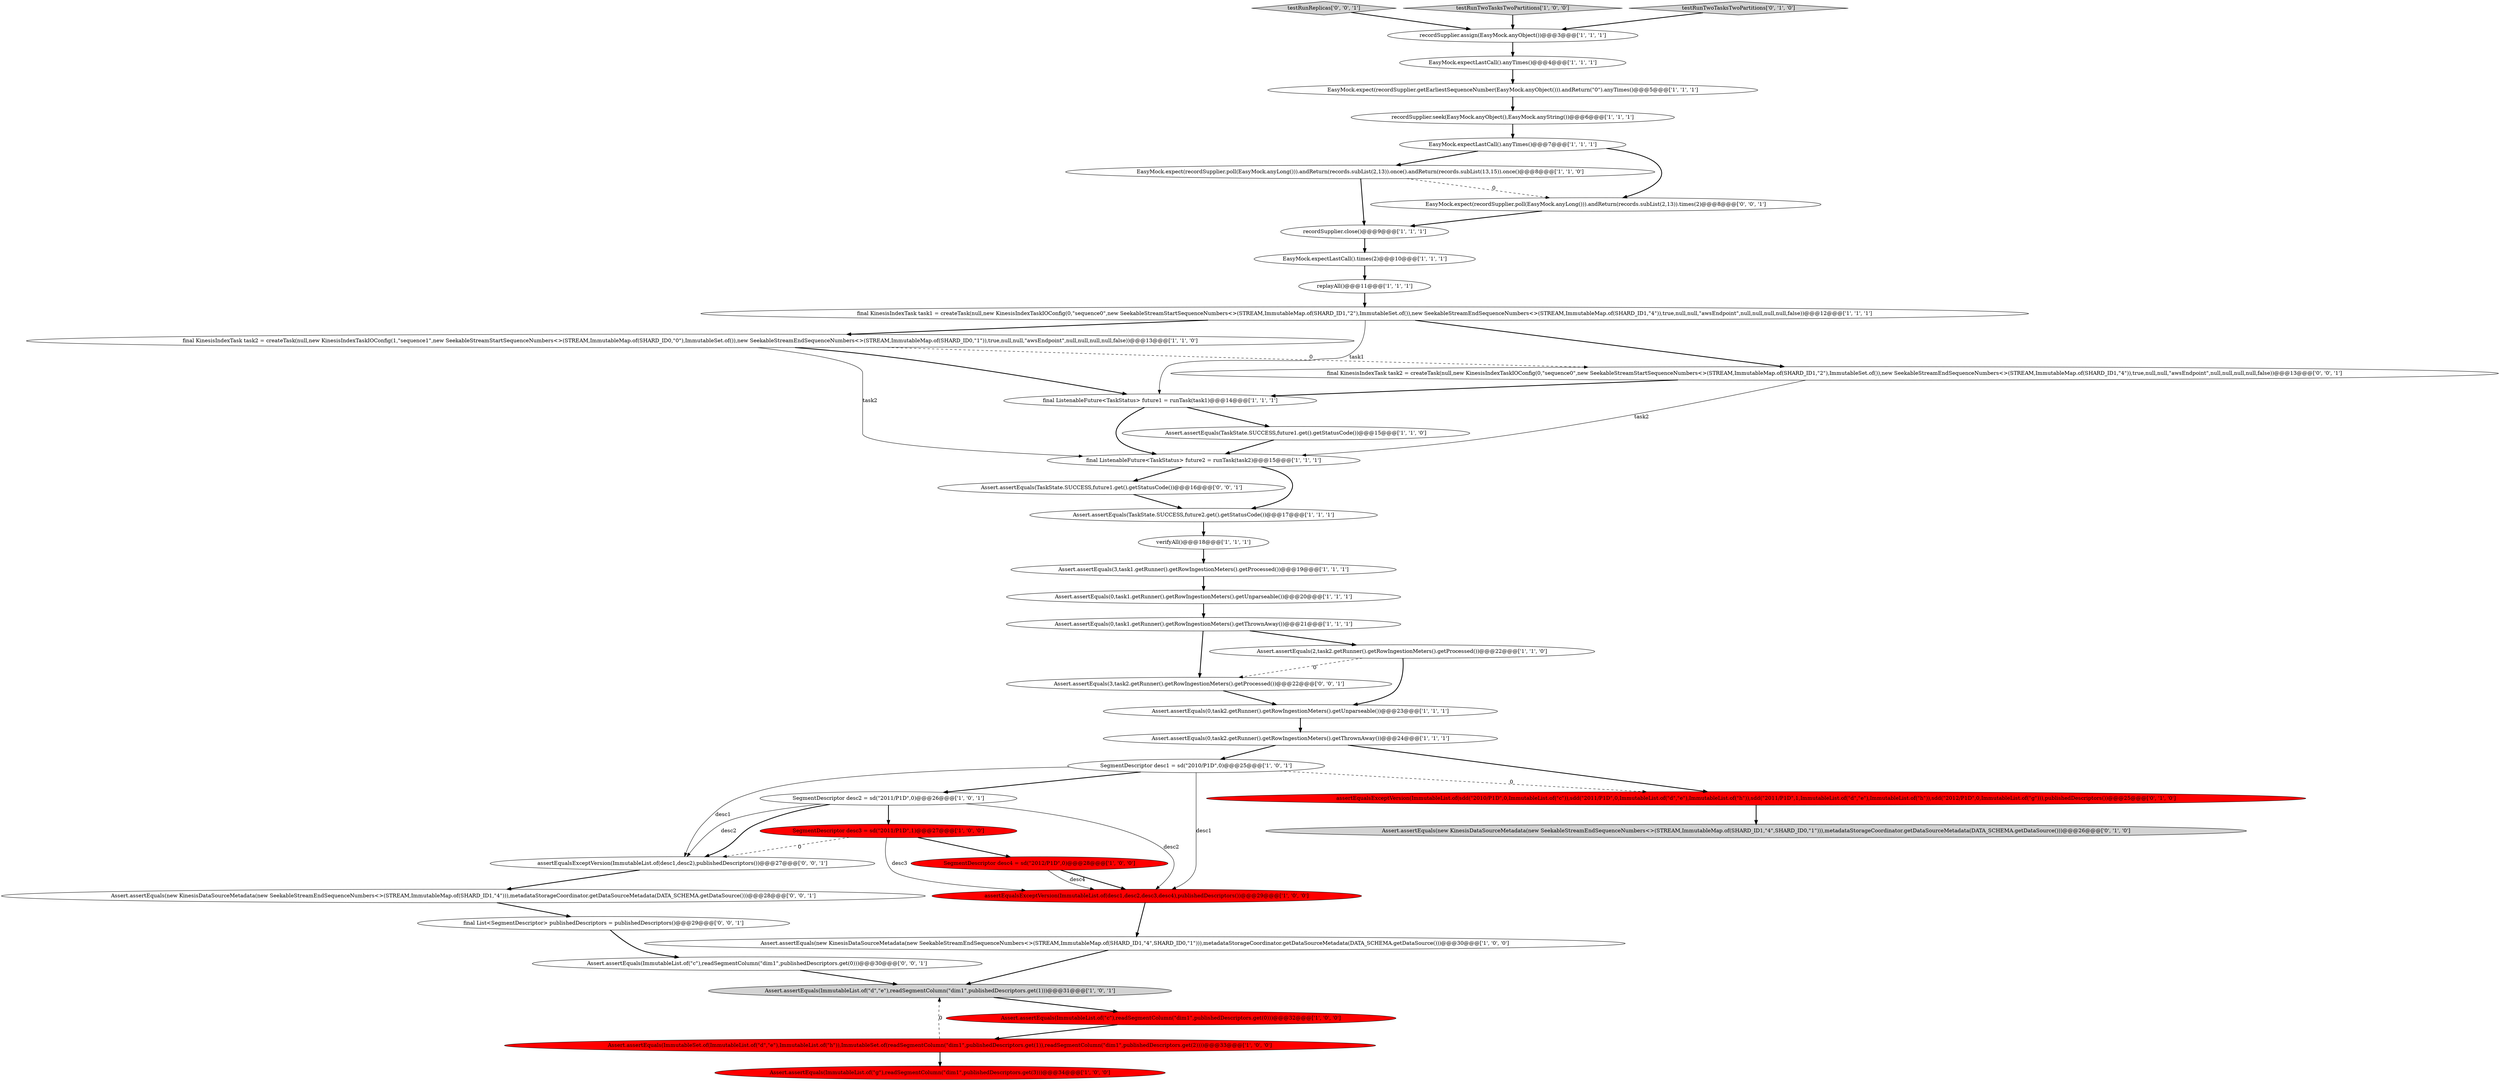 digraph {
44 [style = filled, label = "Assert.assertEquals(3,task2.getRunner().getRowIngestionMeters().getProcessed())@@@22@@@['0', '0', '1']", fillcolor = white, shape = ellipse image = "AAA0AAABBB3BBB"];
14 [style = filled, label = "Assert.assertEquals(3,task1.getRunner().getRowIngestionMeters().getProcessed())@@@19@@@['1', '1', '1']", fillcolor = white, shape = ellipse image = "AAA0AAABBB1BBB"];
38 [style = filled, label = "testRunReplicas['0', '0', '1']", fillcolor = lightgray, shape = diamond image = "AAA0AAABBB3BBB"];
12 [style = filled, label = "recordSupplier.close()@@@9@@@['1', '1', '1']", fillcolor = white, shape = ellipse image = "AAA0AAABBB1BBB"];
25 [style = filled, label = "verifyAll()@@@18@@@['1', '1', '1']", fillcolor = white, shape = ellipse image = "AAA0AAABBB1BBB"];
1 [style = filled, label = "recordSupplier.assign(EasyMock.anyObject())@@@3@@@['1', '1', '1']", fillcolor = white, shape = ellipse image = "AAA0AAABBB1BBB"];
9 [style = filled, label = "Assert.assertEquals(ImmutableSet.of(ImmutableList.of(\"d\",\"e\"),ImmutableList.of(\"h\")),ImmutableSet.of(readSegmentColumn(\"dim1\",publishedDescriptors.get(1)),readSegmentColumn(\"dim1\",publishedDescriptors.get(2))))@@@33@@@['1', '0', '0']", fillcolor = red, shape = ellipse image = "AAA1AAABBB1BBB"];
18 [style = filled, label = "final KinesisIndexTask task2 = createTask(null,new KinesisIndexTaskIOConfig(1,\"sequence1\",new SeekableStreamStartSequenceNumbers<>(STREAM,ImmutableMap.of(SHARD_ID0,\"0\"),ImmutableSet.of()),new SeekableStreamEndSequenceNumbers<>(STREAM,ImmutableMap.of(SHARD_ID0,\"1\")),true,null,null,\"awsEndpoint\",null,null,null,null,false))@@@13@@@['1', '1', '0']", fillcolor = white, shape = ellipse image = "AAA0AAABBB1BBB"];
33 [style = filled, label = "Assert.assertEquals(new KinesisDataSourceMetadata(new SeekableStreamEndSequenceNumbers<>(STREAM,ImmutableMap.of(SHARD_ID1,\"4\",SHARD_ID0,\"1\"))),metadataStorageCoordinator.getDataSourceMetadata(DATA_SCHEMA.getDataSource()))@@@26@@@['0', '1', '0']", fillcolor = lightgray, shape = ellipse image = "AAA0AAABBB2BBB"];
3 [style = filled, label = "SegmentDescriptor desc1 = sd(\"2010/P1D\",0)@@@25@@@['1', '0', '1']", fillcolor = white, shape = ellipse image = "AAA0AAABBB1BBB"];
28 [style = filled, label = "EasyMock.expect(recordSupplier.poll(EasyMock.anyLong())).andReturn(records.subList(2,13)).once().andReturn(records.subList(13,15)).once()@@@8@@@['1', '1', '0']", fillcolor = white, shape = ellipse image = "AAA0AAABBB1BBB"];
36 [style = filled, label = "assertEqualsExceptVersion(ImmutableList.of(desc1,desc2),publishedDescriptors())@@@27@@@['0', '0', '1']", fillcolor = white, shape = ellipse image = "AAA0AAABBB3BBB"];
8 [style = filled, label = "Assert.assertEquals(0,task1.getRunner().getRowIngestionMeters().getThrownAway())@@@21@@@['1', '1', '1']", fillcolor = white, shape = ellipse image = "AAA0AAABBB1BBB"];
32 [style = filled, label = "final ListenableFuture<TaskStatus> future1 = runTask(task1)@@@14@@@['1', '1', '1']", fillcolor = white, shape = ellipse image = "AAA0AAABBB1BBB"];
42 [style = filled, label = "Assert.assertEquals(TaskState.SUCCESS,future1.get().getStatusCode())@@@16@@@['0', '0', '1']", fillcolor = white, shape = ellipse image = "AAA0AAABBB3BBB"];
41 [style = filled, label = "Assert.assertEquals(ImmutableList.of(\"c\"),readSegmentColumn(\"dim1\",publishedDescriptors.get(0)))@@@30@@@['0', '0', '1']", fillcolor = white, shape = ellipse image = "AAA0AAABBB3BBB"];
0 [style = filled, label = "Assert.assertEquals(TaskState.SUCCESS,future1.get().getStatusCode())@@@15@@@['1', '1', '0']", fillcolor = white, shape = ellipse image = "AAA0AAABBB1BBB"];
11 [style = filled, label = "SegmentDescriptor desc4 = sd(\"2012/P1D\",0)@@@28@@@['1', '0', '0']", fillcolor = red, shape = ellipse image = "AAA1AAABBB1BBB"];
2 [style = filled, label = "final ListenableFuture<TaskStatus> future2 = runTask(task2)@@@15@@@['1', '1', '1']", fillcolor = white, shape = ellipse image = "AAA0AAABBB1BBB"];
31 [style = filled, label = "testRunTwoTasksTwoPartitions['1', '0', '0']", fillcolor = lightgray, shape = diamond image = "AAA0AAABBB1BBB"];
16 [style = filled, label = "assertEqualsExceptVersion(ImmutableList.of(desc1,desc2,desc3,desc4),publishedDescriptors())@@@29@@@['1', '0', '0']", fillcolor = red, shape = ellipse image = "AAA1AAABBB1BBB"];
39 [style = filled, label = "EasyMock.expect(recordSupplier.poll(EasyMock.anyLong())).andReturn(records.subList(2,13)).times(2)@@@8@@@['0', '0', '1']", fillcolor = white, shape = ellipse image = "AAA0AAABBB3BBB"];
13 [style = filled, label = "EasyMock.expectLastCall().times(2)@@@10@@@['1', '1', '1']", fillcolor = white, shape = ellipse image = "AAA0AAABBB1BBB"];
24 [style = filled, label = "Assert.assertEquals(0,task2.getRunner().getRowIngestionMeters().getUnparseable())@@@23@@@['1', '1', '1']", fillcolor = white, shape = ellipse image = "AAA0AAABBB1BBB"];
6 [style = filled, label = "replayAll()@@@11@@@['1', '1', '1']", fillcolor = white, shape = ellipse image = "AAA0AAABBB1BBB"];
43 [style = filled, label = "final List<SegmentDescriptor> publishedDescriptors = publishedDescriptors()@@@29@@@['0', '0', '1']", fillcolor = white, shape = ellipse image = "AAA0AAABBB3BBB"];
23 [style = filled, label = "Assert.assertEquals(ImmutableList.of(\"c\"),readSegmentColumn(\"dim1\",publishedDescriptors.get(0)))@@@32@@@['1', '0', '0']", fillcolor = red, shape = ellipse image = "AAA1AAABBB1BBB"];
10 [style = filled, label = "Assert.assertEquals(new KinesisDataSourceMetadata(new SeekableStreamEndSequenceNumbers<>(STREAM,ImmutableMap.of(SHARD_ID1,\"4\",SHARD_ID0,\"1\"))),metadataStorageCoordinator.getDataSourceMetadata(DATA_SCHEMA.getDataSource()))@@@30@@@['1', '0', '0']", fillcolor = white, shape = ellipse image = "AAA0AAABBB1BBB"];
15 [style = filled, label = "EasyMock.expect(recordSupplier.getEarliestSequenceNumber(EasyMock.anyObject())).andReturn(\"0\").anyTimes()@@@5@@@['1', '1', '1']", fillcolor = white, shape = ellipse image = "AAA0AAABBB1BBB"];
7 [style = filled, label = "EasyMock.expectLastCall().anyTimes()@@@7@@@['1', '1', '1']", fillcolor = white, shape = ellipse image = "AAA0AAABBB1BBB"];
21 [style = filled, label = "Assert.assertEquals(0,task1.getRunner().getRowIngestionMeters().getUnparseable())@@@20@@@['1', '1', '1']", fillcolor = white, shape = ellipse image = "AAA0AAABBB1BBB"];
35 [style = filled, label = "assertEqualsExceptVersion(ImmutableList.of(sdd(\"2010/P1D\",0,ImmutableList.of(\"c\")),sdd(\"2011/P1D\",0,ImmutableList.of(\"d\",\"e\"),ImmutableList.of(\"h\")),sdd(\"2011/P1D\",1,ImmutableList.of(\"d\",\"e\"),ImmutableList.of(\"h\")),sdd(\"2012/P1D\",0,ImmutableList.of(\"g\"))),publishedDescriptors())@@@25@@@['0', '1', '0']", fillcolor = red, shape = ellipse image = "AAA1AAABBB2BBB"];
27 [style = filled, label = "EasyMock.expectLastCall().anyTimes()@@@4@@@['1', '1', '1']", fillcolor = white, shape = ellipse image = "AAA0AAABBB1BBB"];
30 [style = filled, label = "Assert.assertEquals(0,task2.getRunner().getRowIngestionMeters().getThrownAway())@@@24@@@['1', '1', '1']", fillcolor = white, shape = ellipse image = "AAA0AAABBB1BBB"];
4 [style = filled, label = "recordSupplier.seek(EasyMock.anyObject(),EasyMock.anyString())@@@6@@@['1', '1', '1']", fillcolor = white, shape = ellipse image = "AAA0AAABBB1BBB"];
5 [style = filled, label = "final KinesisIndexTask task1 = createTask(null,new KinesisIndexTaskIOConfig(0,\"sequence0\",new SeekableStreamStartSequenceNumbers<>(STREAM,ImmutableMap.of(SHARD_ID1,\"2\"),ImmutableSet.of()),new SeekableStreamEndSequenceNumbers<>(STREAM,ImmutableMap.of(SHARD_ID1,\"4\")),true,null,null,\"awsEndpoint\",null,null,null,null,false))@@@12@@@['1', '1', '1']", fillcolor = white, shape = ellipse image = "AAA0AAABBB1BBB"];
37 [style = filled, label = "final KinesisIndexTask task2 = createTask(null,new KinesisIndexTaskIOConfig(0,\"sequence0\",new SeekableStreamStartSequenceNumbers<>(STREAM,ImmutableMap.of(SHARD_ID1,\"2\"),ImmutableSet.of()),new SeekableStreamEndSequenceNumbers<>(STREAM,ImmutableMap.of(SHARD_ID1,\"4\")),true,null,null,\"awsEndpoint\",null,null,null,null,false))@@@13@@@['0', '0', '1']", fillcolor = white, shape = ellipse image = "AAA0AAABBB3BBB"];
19 [style = filled, label = "Assert.assertEquals(TaskState.SUCCESS,future2.get().getStatusCode())@@@17@@@['1', '1', '1']", fillcolor = white, shape = ellipse image = "AAA0AAABBB1BBB"];
40 [style = filled, label = "Assert.assertEquals(new KinesisDataSourceMetadata(new SeekableStreamEndSequenceNumbers<>(STREAM,ImmutableMap.of(SHARD_ID1,\"4\"))),metadataStorageCoordinator.getDataSourceMetadata(DATA_SCHEMA.getDataSource()))@@@28@@@['0', '0', '1']", fillcolor = white, shape = ellipse image = "AAA0AAABBB3BBB"];
26 [style = filled, label = "SegmentDescriptor desc2 = sd(\"2011/P1D\",0)@@@26@@@['1', '0', '1']", fillcolor = white, shape = ellipse image = "AAA0AAABBB1BBB"];
29 [style = filled, label = "Assert.assertEquals(ImmutableList.of(\"g\"),readSegmentColumn(\"dim1\",publishedDescriptors.get(3)))@@@34@@@['1', '0', '0']", fillcolor = red, shape = ellipse image = "AAA1AAABBB1BBB"];
34 [style = filled, label = "testRunTwoTasksTwoPartitions['0', '1', '0']", fillcolor = lightgray, shape = diamond image = "AAA0AAABBB2BBB"];
22 [style = filled, label = "Assert.assertEquals(ImmutableList.of(\"d\",\"e\"),readSegmentColumn(\"dim1\",publishedDescriptors.get(1)))@@@31@@@['1', '0', '1']", fillcolor = lightgray, shape = ellipse image = "AAA0AAABBB1BBB"];
20 [style = filled, label = "SegmentDescriptor desc3 = sd(\"2011/P1D\",1)@@@27@@@['1', '0', '0']", fillcolor = red, shape = ellipse image = "AAA1AAABBB1BBB"];
17 [style = filled, label = "Assert.assertEquals(2,task2.getRunner().getRowIngestionMeters().getProcessed())@@@22@@@['1', '1', '0']", fillcolor = white, shape = ellipse image = "AAA0AAABBB1BBB"];
10->22 [style = bold, label=""];
11->16 [style = bold, label=""];
2->19 [style = bold, label=""];
36->40 [style = bold, label=""];
3->35 [style = dashed, label="0"];
16->10 [style = bold, label=""];
34->1 [style = bold, label=""];
3->36 [style = solid, label="desc1"];
32->0 [style = bold, label=""];
26->36 [style = bold, label=""];
0->2 [style = bold, label=""];
20->16 [style = solid, label="desc3"];
1->27 [style = bold, label=""];
35->33 [style = bold, label=""];
21->8 [style = bold, label=""];
3->26 [style = bold, label=""];
9->22 [style = dashed, label="0"];
28->39 [style = dashed, label="0"];
5->18 [style = bold, label=""];
25->14 [style = bold, label=""];
31->1 [style = bold, label=""];
28->12 [style = bold, label=""];
8->44 [style = bold, label=""];
22->23 [style = bold, label=""];
32->2 [style = bold, label=""];
27->15 [style = bold, label=""];
4->7 [style = bold, label=""];
19->25 [style = bold, label=""];
38->1 [style = bold, label=""];
24->30 [style = bold, label=""];
8->17 [style = bold, label=""];
12->13 [style = bold, label=""];
17->44 [style = dashed, label="0"];
6->5 [style = bold, label=""];
17->24 [style = bold, label=""];
30->35 [style = bold, label=""];
7->28 [style = bold, label=""];
30->3 [style = bold, label=""];
20->36 [style = dashed, label="0"];
7->39 [style = bold, label=""];
37->2 [style = solid, label="task2"];
15->4 [style = bold, label=""];
39->12 [style = bold, label=""];
18->32 [style = bold, label=""];
18->37 [style = dashed, label="0"];
37->32 [style = bold, label=""];
26->16 [style = solid, label="desc2"];
43->41 [style = bold, label=""];
41->22 [style = bold, label=""];
11->16 [style = solid, label="desc4"];
40->43 [style = bold, label=""];
13->6 [style = bold, label=""];
44->24 [style = bold, label=""];
26->36 [style = solid, label="desc2"];
5->32 [style = solid, label="task1"];
9->29 [style = bold, label=""];
23->9 [style = bold, label=""];
2->42 [style = bold, label=""];
14->21 [style = bold, label=""];
5->37 [style = bold, label=""];
26->20 [style = bold, label=""];
18->2 [style = solid, label="task2"];
42->19 [style = bold, label=""];
20->11 [style = bold, label=""];
3->16 [style = solid, label="desc1"];
}
